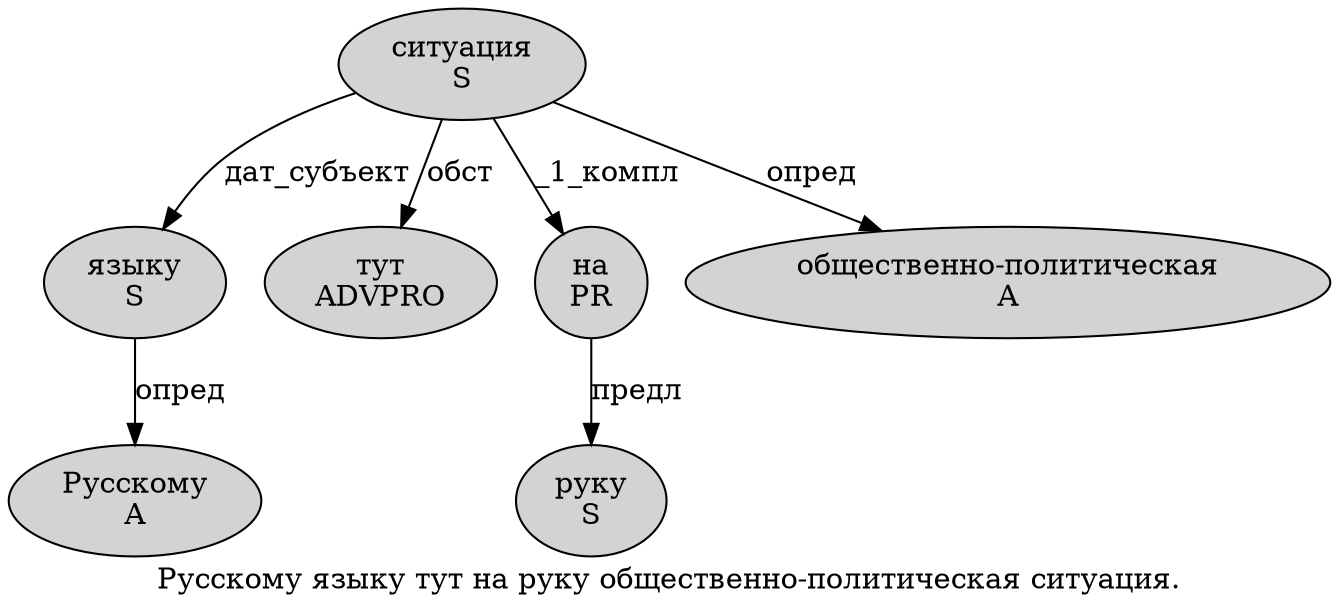 digraph SENTENCE_247 {
	graph [label="Русскому языку тут на руку общественно-политическая ситуация."]
	node [style=filled]
		0 [label="Русскому
A" color="" fillcolor=lightgray penwidth=1 shape=ellipse]
		1 [label="языку
S" color="" fillcolor=lightgray penwidth=1 shape=ellipse]
		2 [label="тут
ADVPRO" color="" fillcolor=lightgray penwidth=1 shape=ellipse]
		3 [label="на
PR" color="" fillcolor=lightgray penwidth=1 shape=ellipse]
		4 [label="руку
S" color="" fillcolor=lightgray penwidth=1 shape=ellipse]
		5 [label="общественно-политическая
A" color="" fillcolor=lightgray penwidth=1 shape=ellipse]
		6 [label="ситуация
S" color="" fillcolor=lightgray penwidth=1 shape=ellipse]
			1 -> 0 [label="опред"]
			3 -> 4 [label="предл"]
			6 -> 1 [label="дат_субъект"]
			6 -> 2 [label="обст"]
			6 -> 3 [label="_1_компл"]
			6 -> 5 [label="опред"]
}